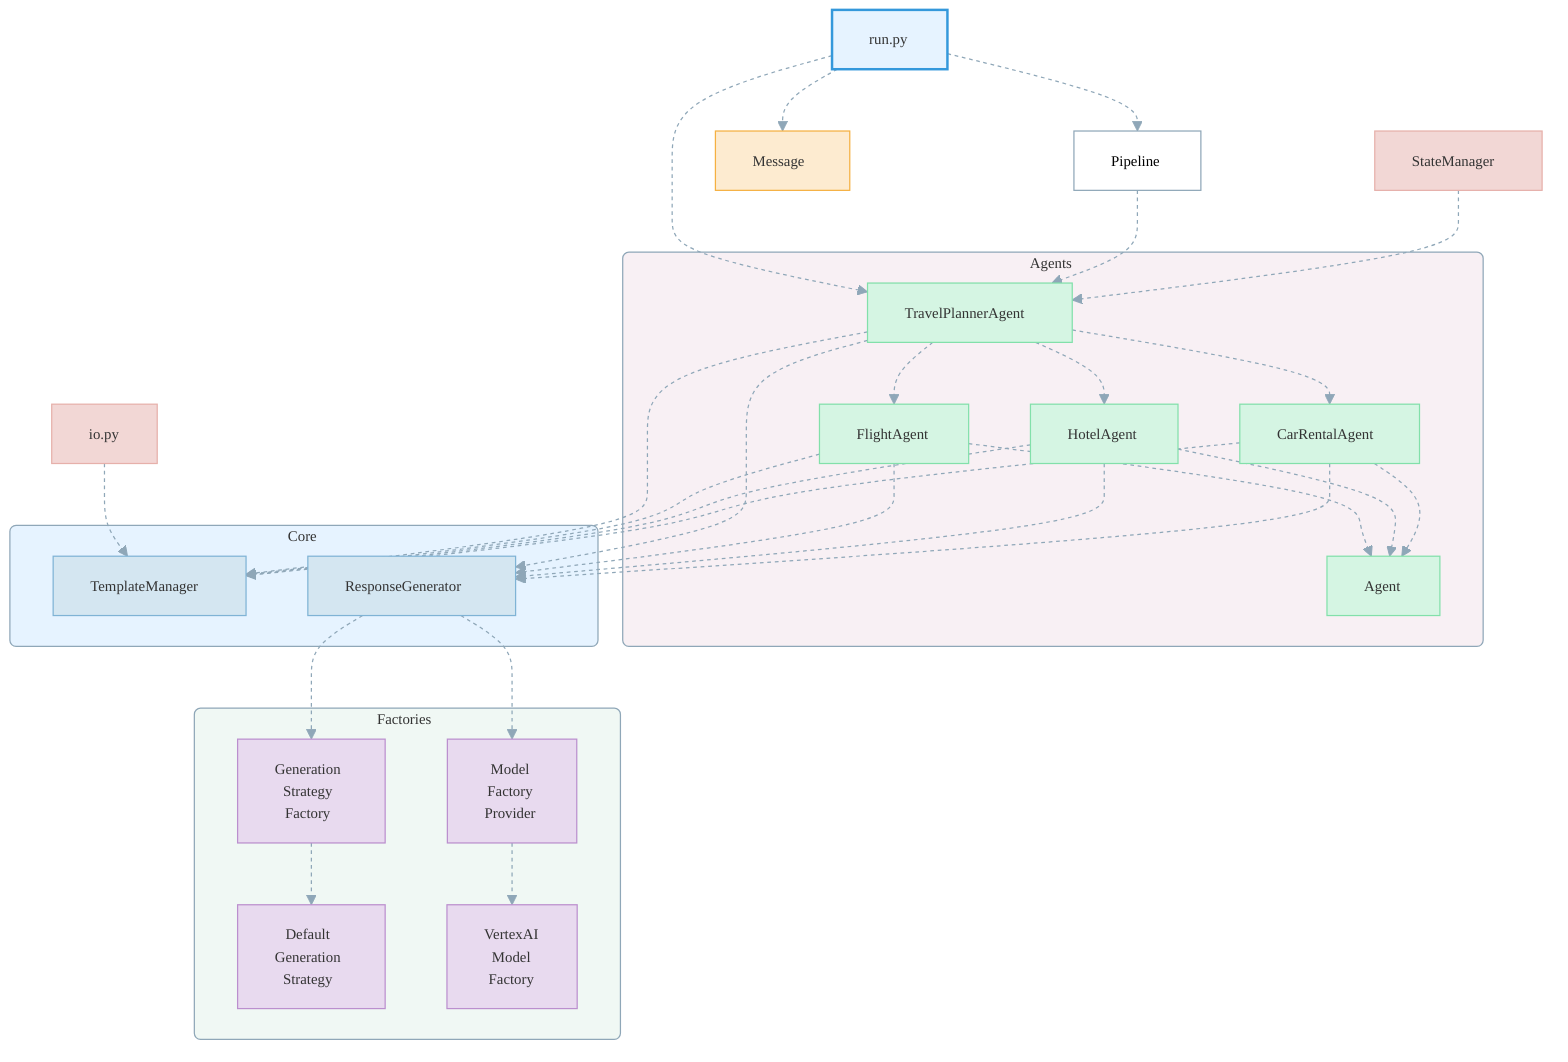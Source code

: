 %%{init: {
  'theme': 'neutral',
  'themeVariables': {
    'primaryColor': '#f0f4f8',
    'primaryTextColor': '#333',
    'primaryBorderColor': '#8fa7b8',
    'lineColor': '#8fa7b8',
    'secondaryColor': '#f8f0f4',
    'tertiaryColor': '#f4f8f0',
    'fontFamily': 'Trebuchet MS, Arial, sans-serif',
    'fontSize': '12px'
  }
}}%%

graph TD
    classDef default fill:#fff,stroke:#8fa7b8,stroke-width:1px;
    classDef entrypoint fill:#e6f3ff,color:#333,stroke:#3498db,stroke-width:2px;
    classDef config fill:#f9efd4,color:#333,stroke:#d4b26a;
    classDef core fill:#d4e6f1,color:#333,stroke:#7fb3d5;
    classDef agent fill:#d5f5e3,color:#333,stroke:#82e0aa;
    classDef message fill:#fdebd0,color:#333,stroke:#f5b041;
    classDef factory fill:#e8daef,color:#333,stroke:#bb8fce;
    classDef strategy fill:#d6eaf8,color:#333,stroke:#85c1e9;
    classDef util fill:#f2d7d5,color:#333,stroke:#e6b0aa;

    A[run.py] --> B[Pipeline]
    A --> C[TravelPlannerAgent]
    A --> D[Message]
    
    subgraph Agents["Agents"]
        C --> E[FlightAgent]
        C --> F[HotelAgent]
        C --> G[CarRentalAgent]
        J[Agent]
    end
    
    E & F & G -.-> J
    
    B --> C
    
    subgraph Core["Core"]
        H[TemplateManager]
        I[ResponseGenerator]
    end
    
    C --> H
    C --> I
    E & F & G --> H
    E & F & G --> I
    
    subgraph Factories["Factories"]
        K[Generation<br>Strategy<br>Factory]
        L[Model<br>Factory<br>Provider]
        M[Default<br>Generation<br>Strategy]
        N[VertexAI<br>Model<br>Factory]
    end
    
    I --> K
    I --> L
    K -.-> M
    L -.-> N
    
    O[StateManager] -.-> C
    P[io.py] -.-> H

    class A entrypoint;
    class H,I core;
    class C,E,F,G,J agent;
    class D message;
    class K,L,M,N factory;
    class O,P util;

    linkStyle default stroke:#8fa7b8,stroke-width:1px,stroke-dasharray: 3 3;

    style Agents fill:#f8f0f4,stroke:#8fa7b8,stroke-width:1px,rx:5,ry:5;
    style Core fill:#e6f3ff,stroke:#8fa7b8,stroke-width:1px,rx:5,ry:5;
    style Factories fill:#f0f8f4,stroke:#8fa7b8,stroke-width:1px,rx:5,ry:5;